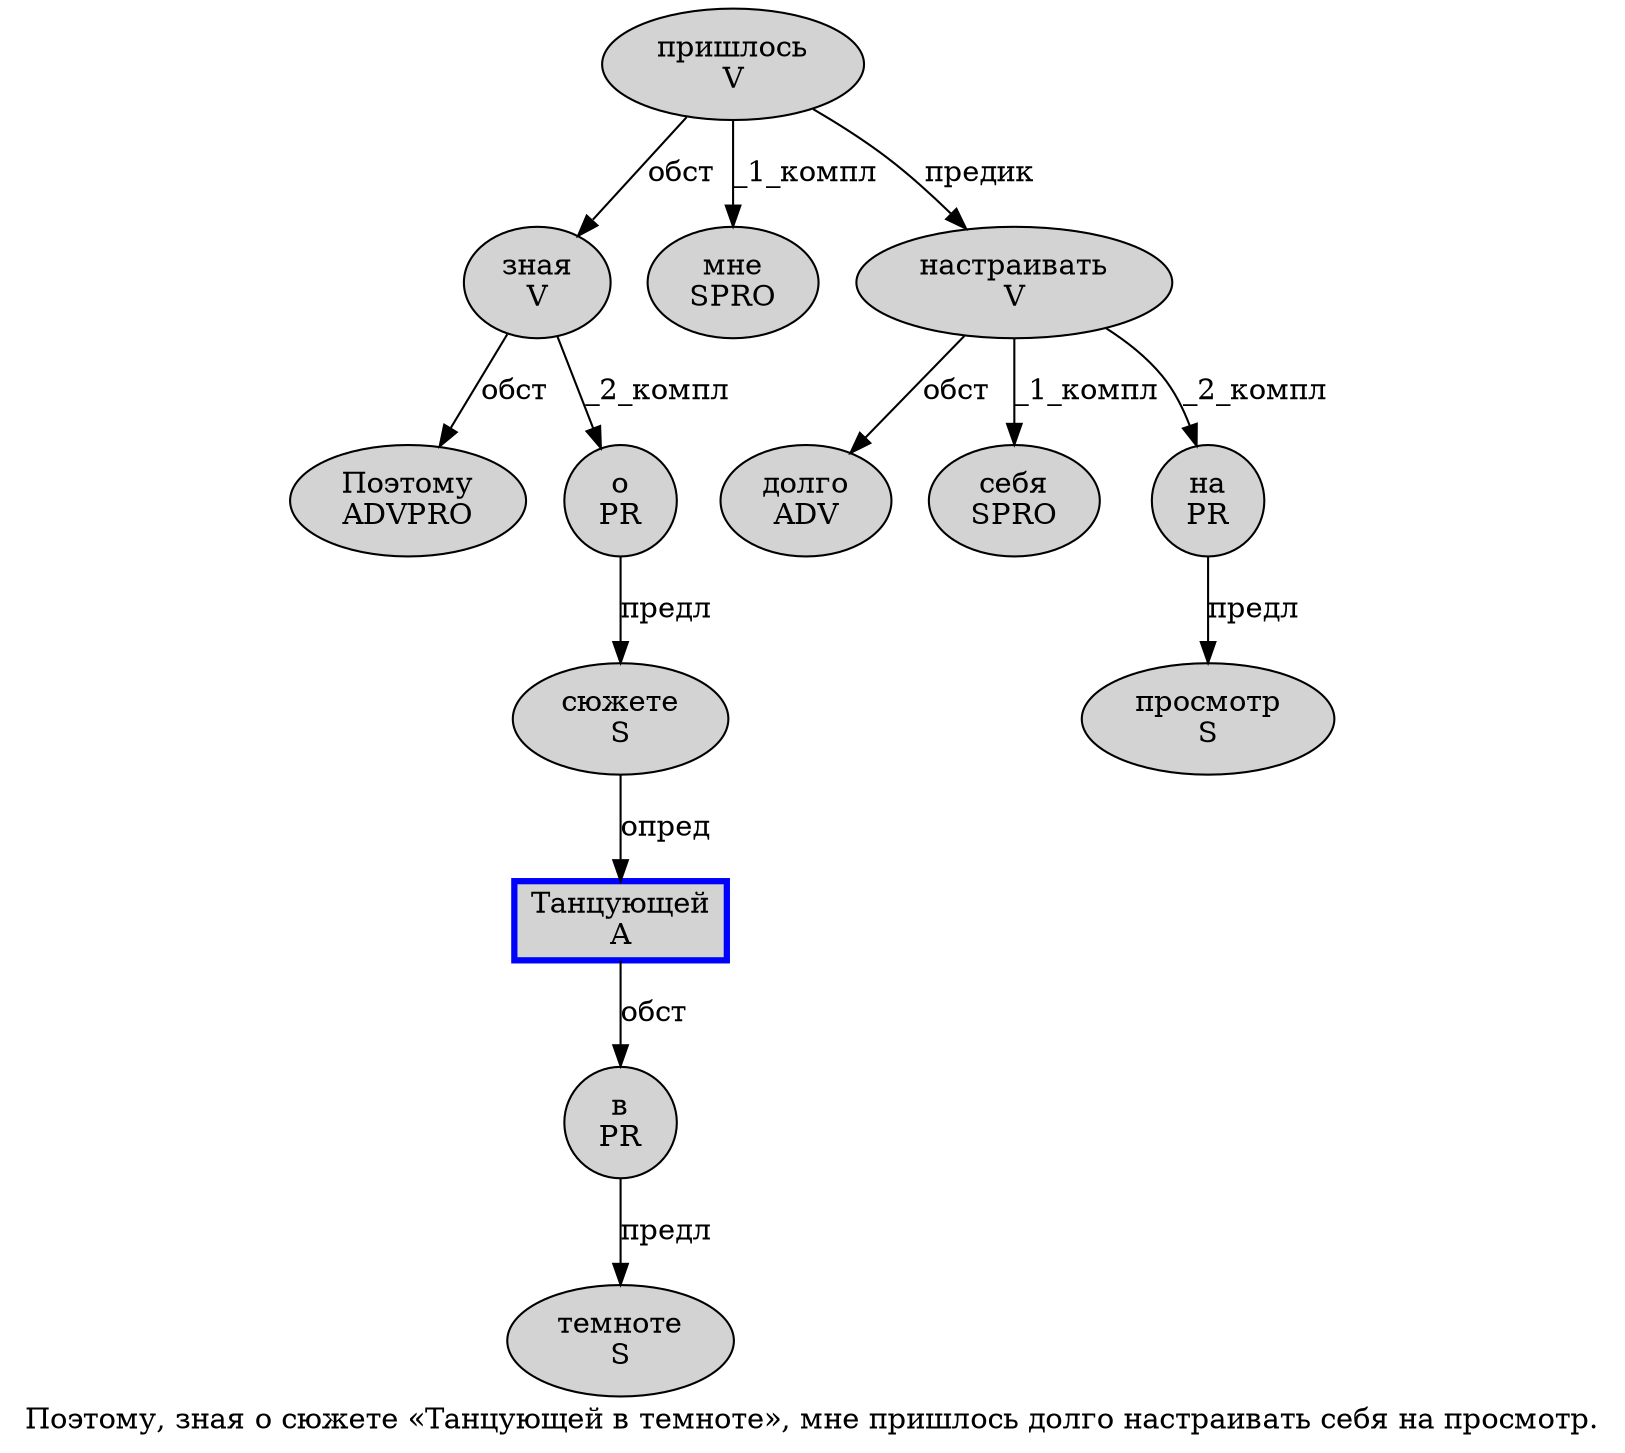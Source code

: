 digraph SENTENCE_1013 {
	graph [label="Поэтому, зная о сюжете «Танцующей в темноте», мне пришлось долго настраивать себя на просмотр."]
	node [style=filled]
		0 [label="Поэтому
ADVPRO" color="" fillcolor=lightgray penwidth=1 shape=ellipse]
		2 [label="зная
V" color="" fillcolor=lightgray penwidth=1 shape=ellipse]
		3 [label="о
PR" color="" fillcolor=lightgray penwidth=1 shape=ellipse]
		4 [label="сюжете
S" color="" fillcolor=lightgray penwidth=1 shape=ellipse]
		6 [label="Танцующей
A" color=blue fillcolor=lightgray penwidth=3 shape=box]
		7 [label="в
PR" color="" fillcolor=lightgray penwidth=1 shape=ellipse]
		8 [label="темноте
S" color="" fillcolor=lightgray penwidth=1 shape=ellipse]
		11 [label="мне
SPRO" color="" fillcolor=lightgray penwidth=1 shape=ellipse]
		12 [label="пришлось
V" color="" fillcolor=lightgray penwidth=1 shape=ellipse]
		13 [label="долго
ADV" color="" fillcolor=lightgray penwidth=1 shape=ellipse]
		14 [label="настраивать
V" color="" fillcolor=lightgray penwidth=1 shape=ellipse]
		15 [label="себя
SPRO" color="" fillcolor=lightgray penwidth=1 shape=ellipse]
		16 [label="на
PR" color="" fillcolor=lightgray penwidth=1 shape=ellipse]
		17 [label="просмотр
S" color="" fillcolor=lightgray penwidth=1 shape=ellipse]
			14 -> 13 [label="обст"]
			14 -> 15 [label="_1_компл"]
			14 -> 16 [label="_2_компл"]
			3 -> 4 [label="предл"]
			4 -> 6 [label="опред"]
			6 -> 7 [label="обст"]
			12 -> 2 [label="обст"]
			12 -> 11 [label="_1_компл"]
			12 -> 14 [label="предик"]
			7 -> 8 [label="предл"]
			2 -> 0 [label="обст"]
			2 -> 3 [label="_2_компл"]
			16 -> 17 [label="предл"]
}